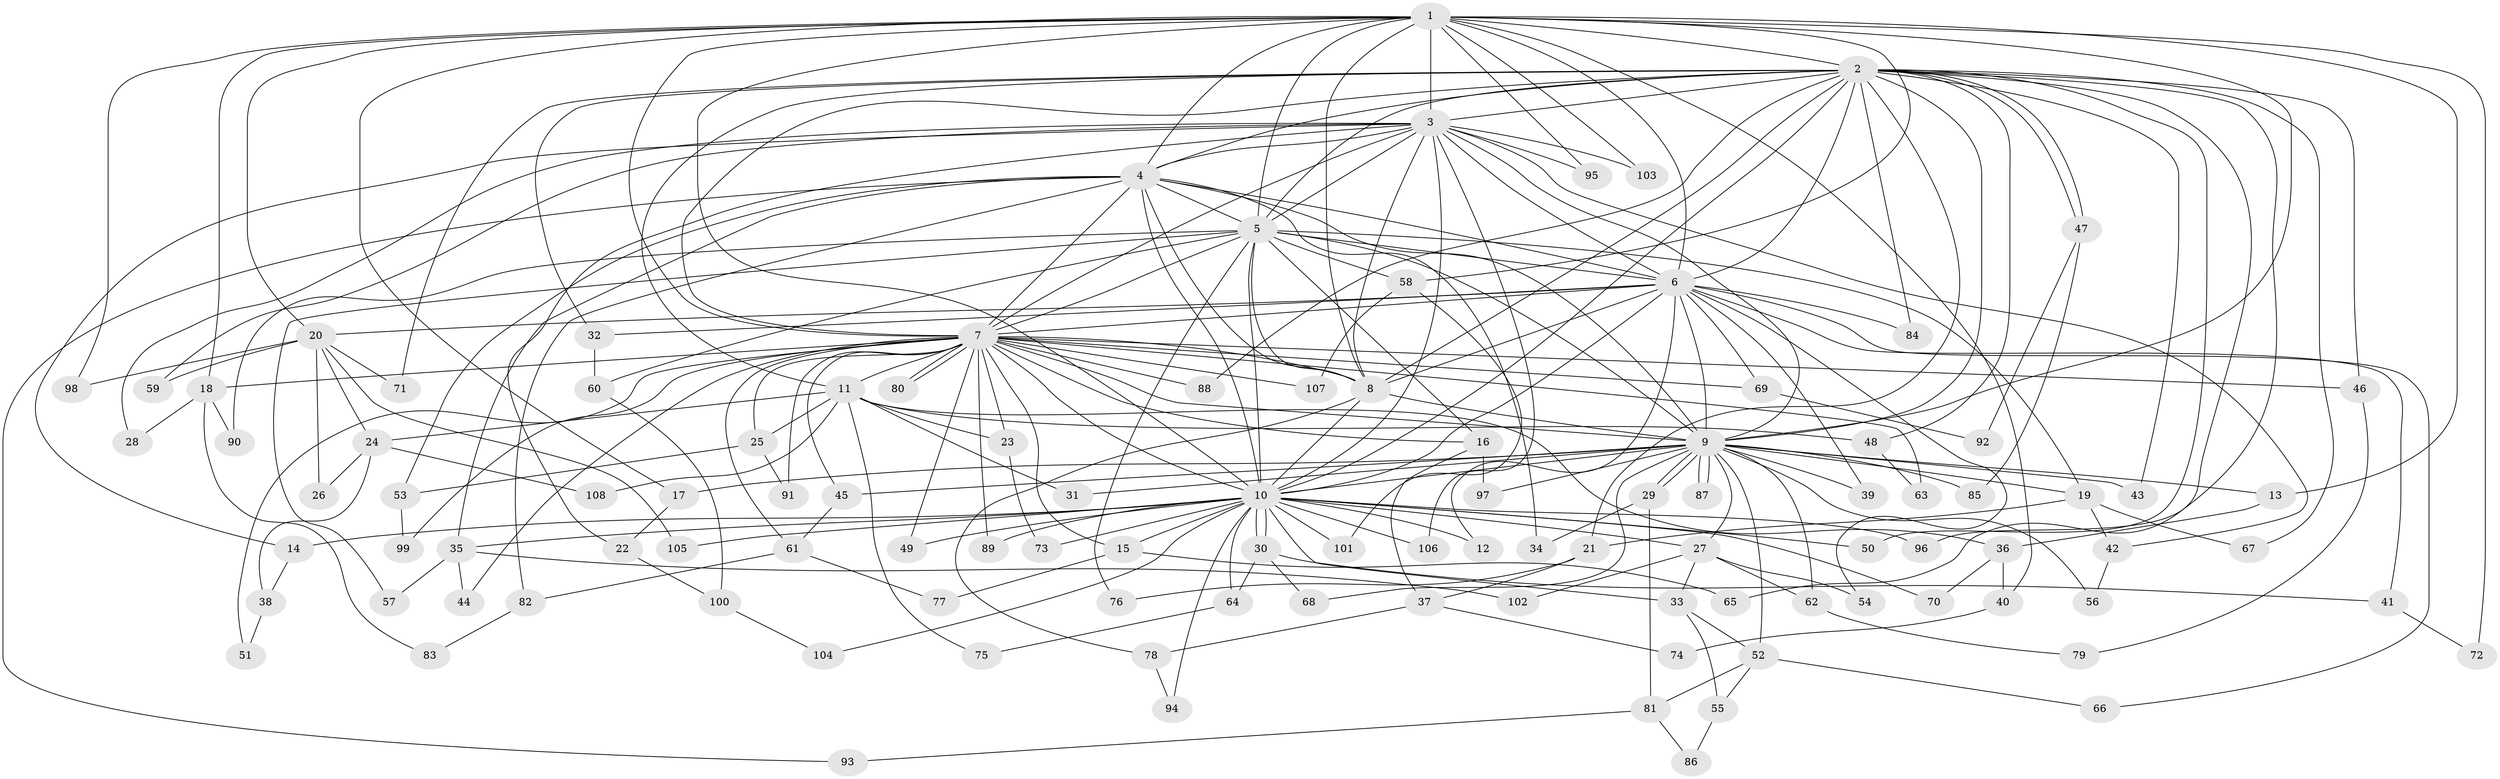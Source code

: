 // Generated by graph-tools (version 1.1) at 2025/01/03/09/25 03:01:27]
// undirected, 108 vertices, 241 edges
graph export_dot {
graph [start="1"]
  node [color=gray90,style=filled];
  1;
  2;
  3;
  4;
  5;
  6;
  7;
  8;
  9;
  10;
  11;
  12;
  13;
  14;
  15;
  16;
  17;
  18;
  19;
  20;
  21;
  22;
  23;
  24;
  25;
  26;
  27;
  28;
  29;
  30;
  31;
  32;
  33;
  34;
  35;
  36;
  37;
  38;
  39;
  40;
  41;
  42;
  43;
  44;
  45;
  46;
  47;
  48;
  49;
  50;
  51;
  52;
  53;
  54;
  55;
  56;
  57;
  58;
  59;
  60;
  61;
  62;
  63;
  64;
  65;
  66;
  67;
  68;
  69;
  70;
  71;
  72;
  73;
  74;
  75;
  76;
  77;
  78;
  79;
  80;
  81;
  82;
  83;
  84;
  85;
  86;
  87;
  88;
  89;
  90;
  91;
  92;
  93;
  94;
  95;
  96;
  97;
  98;
  99;
  100;
  101;
  102;
  103;
  104;
  105;
  106;
  107;
  108;
  1 -- 2;
  1 -- 3;
  1 -- 4;
  1 -- 5;
  1 -- 6;
  1 -- 7;
  1 -- 8;
  1 -- 9;
  1 -- 10;
  1 -- 13;
  1 -- 17;
  1 -- 18;
  1 -- 20;
  1 -- 40;
  1 -- 58;
  1 -- 72;
  1 -- 95;
  1 -- 98;
  1 -- 103;
  2 -- 3;
  2 -- 4;
  2 -- 5;
  2 -- 6;
  2 -- 7;
  2 -- 8;
  2 -- 9;
  2 -- 10;
  2 -- 11;
  2 -- 21;
  2 -- 32;
  2 -- 43;
  2 -- 46;
  2 -- 47;
  2 -- 47;
  2 -- 48;
  2 -- 50;
  2 -- 65;
  2 -- 67;
  2 -- 71;
  2 -- 84;
  2 -- 88;
  2 -- 96;
  3 -- 4;
  3 -- 5;
  3 -- 6;
  3 -- 7;
  3 -- 8;
  3 -- 9;
  3 -- 10;
  3 -- 14;
  3 -- 22;
  3 -- 28;
  3 -- 42;
  3 -- 59;
  3 -- 95;
  3 -- 103;
  3 -- 106;
  4 -- 5;
  4 -- 6;
  4 -- 7;
  4 -- 8;
  4 -- 9;
  4 -- 10;
  4 -- 34;
  4 -- 35;
  4 -- 53;
  4 -- 82;
  4 -- 93;
  5 -- 6;
  5 -- 7;
  5 -- 8;
  5 -- 9;
  5 -- 10;
  5 -- 16;
  5 -- 19;
  5 -- 57;
  5 -- 58;
  5 -- 60;
  5 -- 76;
  5 -- 90;
  6 -- 7;
  6 -- 8;
  6 -- 9;
  6 -- 10;
  6 -- 12;
  6 -- 20;
  6 -- 32;
  6 -- 39;
  6 -- 41;
  6 -- 54;
  6 -- 66;
  6 -- 69;
  6 -- 84;
  7 -- 8;
  7 -- 9;
  7 -- 10;
  7 -- 11;
  7 -- 15;
  7 -- 16;
  7 -- 18;
  7 -- 23;
  7 -- 25;
  7 -- 44;
  7 -- 45;
  7 -- 46;
  7 -- 49;
  7 -- 51;
  7 -- 61;
  7 -- 63;
  7 -- 69;
  7 -- 80;
  7 -- 80;
  7 -- 88;
  7 -- 89;
  7 -- 91;
  7 -- 99;
  7 -- 107;
  8 -- 9;
  8 -- 10;
  8 -- 78;
  9 -- 10;
  9 -- 13;
  9 -- 17;
  9 -- 19;
  9 -- 27;
  9 -- 29;
  9 -- 29;
  9 -- 31;
  9 -- 39;
  9 -- 43;
  9 -- 45;
  9 -- 52;
  9 -- 56;
  9 -- 62;
  9 -- 68;
  9 -- 85;
  9 -- 87;
  9 -- 87;
  9 -- 97;
  10 -- 12;
  10 -- 14;
  10 -- 15;
  10 -- 27;
  10 -- 30;
  10 -- 30;
  10 -- 33;
  10 -- 35;
  10 -- 49;
  10 -- 50;
  10 -- 64;
  10 -- 70;
  10 -- 73;
  10 -- 89;
  10 -- 94;
  10 -- 96;
  10 -- 101;
  10 -- 104;
  10 -- 105;
  10 -- 106;
  11 -- 23;
  11 -- 24;
  11 -- 25;
  11 -- 31;
  11 -- 36;
  11 -- 48;
  11 -- 75;
  11 -- 108;
  13 -- 36;
  14 -- 38;
  15 -- 65;
  15 -- 77;
  16 -- 37;
  16 -- 97;
  17 -- 22;
  18 -- 28;
  18 -- 83;
  18 -- 90;
  19 -- 21;
  19 -- 42;
  19 -- 67;
  20 -- 24;
  20 -- 26;
  20 -- 59;
  20 -- 71;
  20 -- 98;
  20 -- 105;
  21 -- 37;
  21 -- 76;
  22 -- 100;
  23 -- 73;
  24 -- 26;
  24 -- 38;
  24 -- 108;
  25 -- 53;
  25 -- 91;
  27 -- 33;
  27 -- 54;
  27 -- 62;
  27 -- 102;
  29 -- 34;
  29 -- 81;
  30 -- 41;
  30 -- 64;
  30 -- 68;
  32 -- 60;
  33 -- 52;
  33 -- 55;
  35 -- 44;
  35 -- 57;
  35 -- 102;
  36 -- 40;
  36 -- 70;
  37 -- 74;
  37 -- 78;
  38 -- 51;
  40 -- 74;
  41 -- 72;
  42 -- 56;
  45 -- 61;
  46 -- 79;
  47 -- 85;
  47 -- 92;
  48 -- 63;
  52 -- 55;
  52 -- 66;
  52 -- 81;
  53 -- 99;
  55 -- 86;
  58 -- 101;
  58 -- 107;
  60 -- 100;
  61 -- 77;
  61 -- 82;
  62 -- 79;
  64 -- 75;
  69 -- 92;
  78 -- 94;
  81 -- 86;
  81 -- 93;
  82 -- 83;
  100 -- 104;
}
